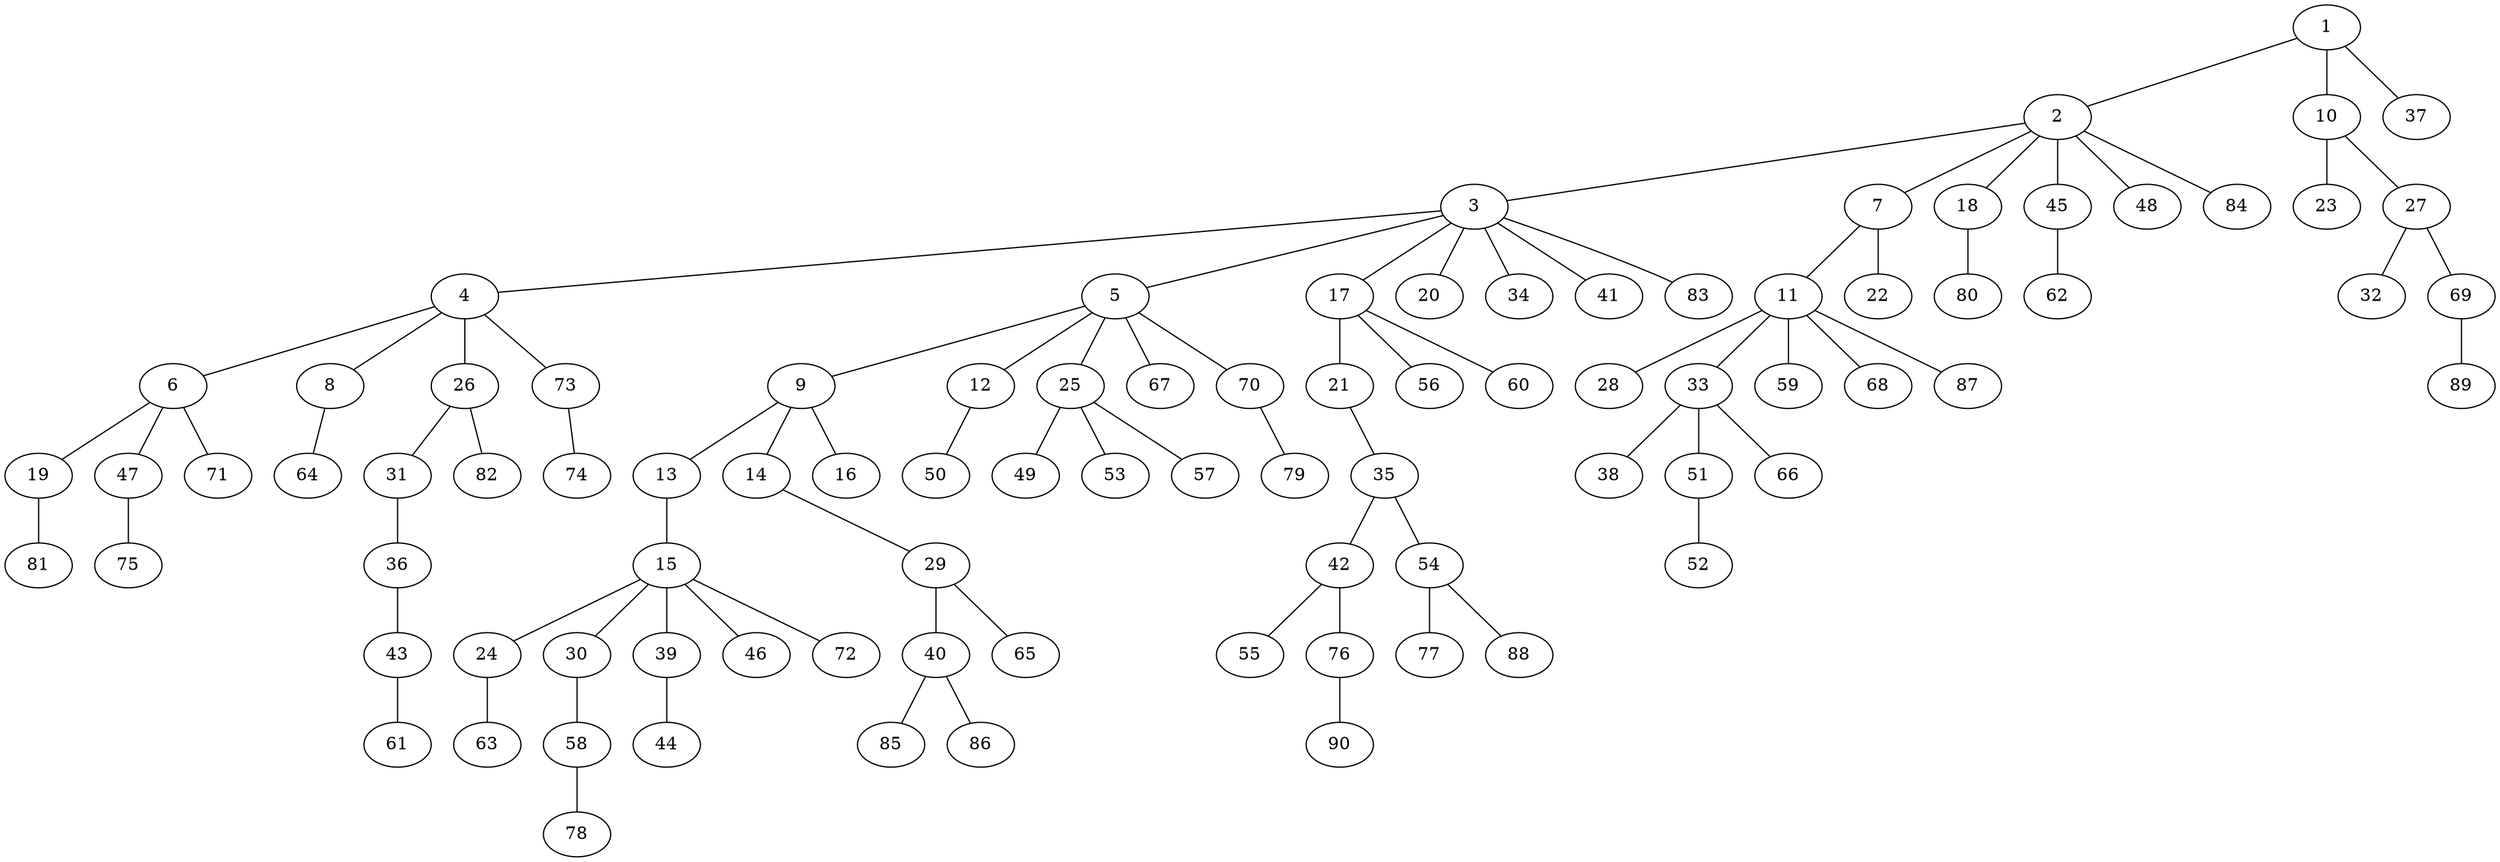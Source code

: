 graph graphname {1--2
1--10
1--37
2--3
2--7
2--18
2--45
2--48
2--84
3--4
3--5
3--17
3--20
3--34
3--41
3--83
4--6
4--8
4--26
4--73
5--9
5--12
5--25
5--67
5--70
6--19
6--47
6--71
7--11
7--22
8--64
9--13
9--14
9--16
10--23
10--27
11--28
11--33
11--59
11--68
11--87
12--50
13--15
14--29
15--24
15--30
15--39
15--46
15--72
17--21
17--56
17--60
18--80
19--81
21--35
24--63
25--49
25--53
25--57
26--31
26--82
27--32
27--69
29--40
29--65
30--58
31--36
33--38
33--51
33--66
35--42
35--54
36--43
39--44
40--85
40--86
42--55
42--76
43--61
45--62
47--75
51--52
54--77
54--88
58--78
69--89
70--79
73--74
76--90
}